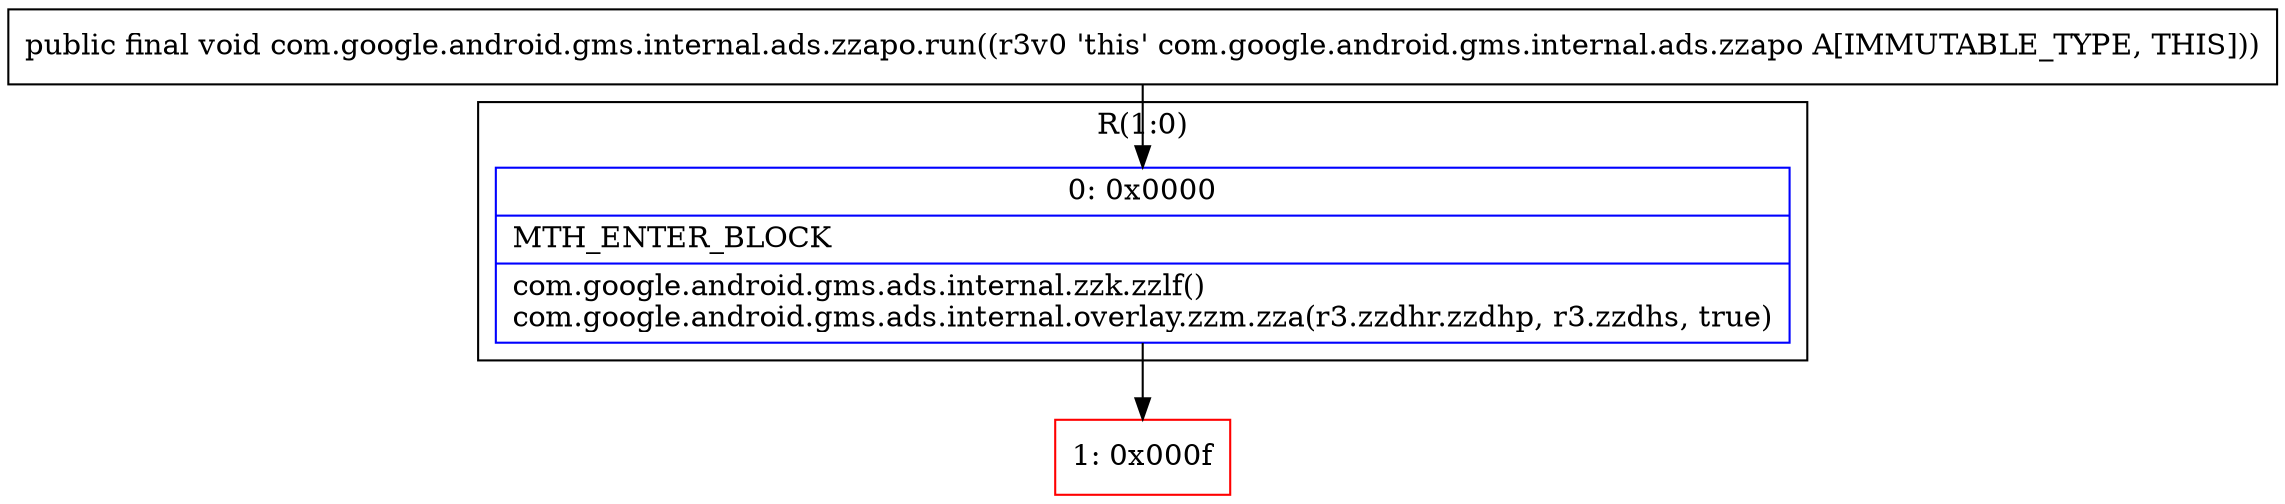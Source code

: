 digraph "CFG forcom.google.android.gms.internal.ads.zzapo.run()V" {
subgraph cluster_Region_103178077 {
label = "R(1:0)";
node [shape=record,color=blue];
Node_0 [shape=record,label="{0\:\ 0x0000|MTH_ENTER_BLOCK\l|com.google.android.gms.ads.internal.zzk.zzlf()\lcom.google.android.gms.ads.internal.overlay.zzm.zza(r3.zzdhr.zzdhp, r3.zzdhs, true)\l}"];
}
Node_1 [shape=record,color=red,label="{1\:\ 0x000f}"];
MethodNode[shape=record,label="{public final void com.google.android.gms.internal.ads.zzapo.run((r3v0 'this' com.google.android.gms.internal.ads.zzapo A[IMMUTABLE_TYPE, THIS])) }"];
MethodNode -> Node_0;
Node_0 -> Node_1;
}

